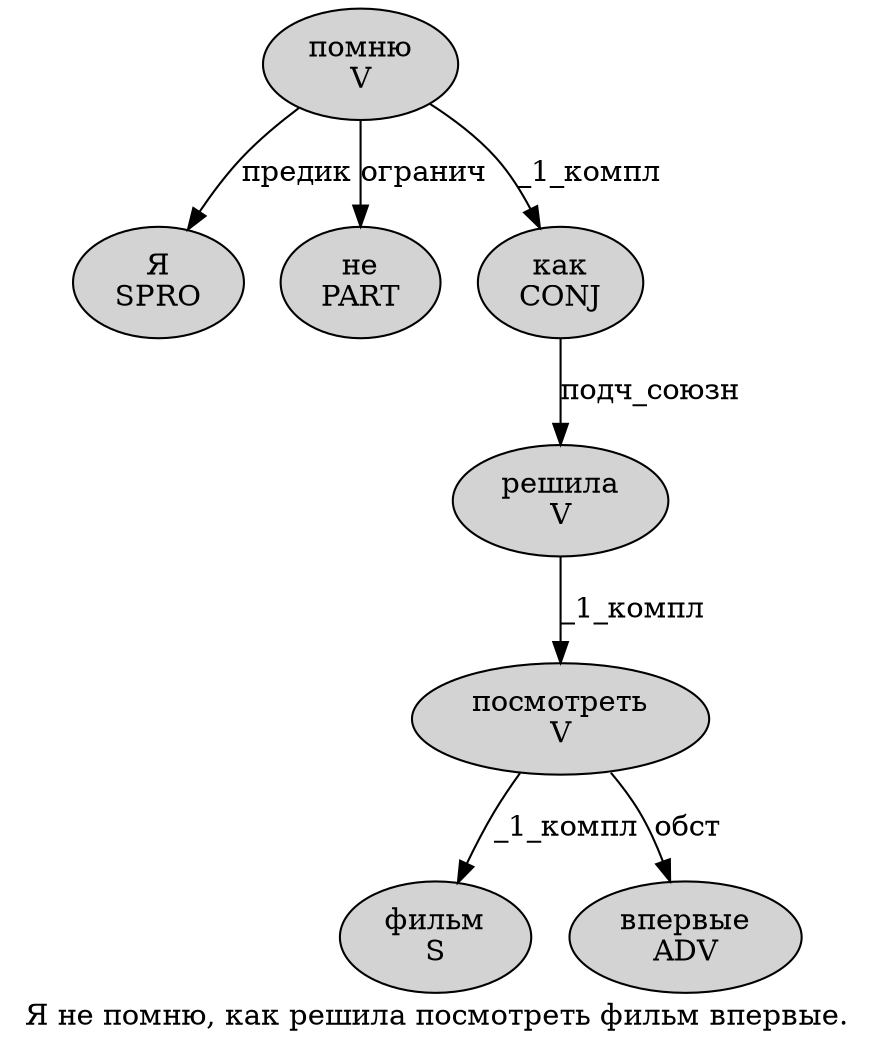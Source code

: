 digraph SENTENCE_758 {
	graph [label="Я не помню, как решила посмотреть фильм впервые."]
	node [style=filled]
		0 [label="Я
SPRO" color="" fillcolor=lightgray penwidth=1 shape=ellipse]
		1 [label="не
PART" color="" fillcolor=lightgray penwidth=1 shape=ellipse]
		2 [label="помню
V" color="" fillcolor=lightgray penwidth=1 shape=ellipse]
		4 [label="как
CONJ" color="" fillcolor=lightgray penwidth=1 shape=ellipse]
		5 [label="решила
V" color="" fillcolor=lightgray penwidth=1 shape=ellipse]
		6 [label="посмотреть
V" color="" fillcolor=lightgray penwidth=1 shape=ellipse]
		7 [label="фильм
S" color="" fillcolor=lightgray penwidth=1 shape=ellipse]
		8 [label="впервые
ADV" color="" fillcolor=lightgray penwidth=1 shape=ellipse]
			5 -> 6 [label="_1_компл"]
			4 -> 5 [label="подч_союзн"]
			2 -> 0 [label="предик"]
			2 -> 1 [label="огранич"]
			2 -> 4 [label="_1_компл"]
			6 -> 7 [label="_1_компл"]
			6 -> 8 [label="обст"]
}